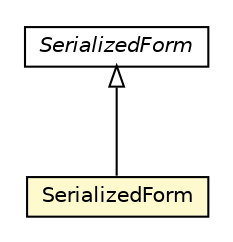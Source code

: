 #!/usr/local/bin/dot
#
# Class diagram 
# Generated by UMLGraph version 5.1 (http://www.umlgraph.org/)
#

digraph G {
	edge [fontname="Helvetica",fontsize=10,labelfontname="Helvetica",labelfontsize=10];
	node [fontname="Helvetica",fontsize=10,shape=plaintext];
	nodesep=0.25;
	ranksep=0.5;
	// pt.ist.fenixframework.core.AbstractDomainObjectAdapter.SerializedForm
	c5880 [label=<<table title="pt.ist.fenixframework.core.AbstractDomainObjectAdapter.SerializedForm" border="0" cellborder="1" cellspacing="0" cellpadding="2" port="p" bgcolor="lemonChiffon" href="./AbstractDomainObjectAdapter.SerializedForm.html">
		<tr><td><table border="0" cellspacing="0" cellpadding="1">
<tr><td align="center" balign="center"> SerializedForm </td></tr>
		</table></td></tr>
		</table>>, fontname="Helvetica", fontcolor="black", fontsize=10.0];
	// pt.ist.fenixframework.core.AbstractDomainObject.SerializedForm
	c5887 [label=<<table title="pt.ist.fenixframework.core.AbstractDomainObject.SerializedForm" border="0" cellborder="1" cellspacing="0" cellpadding="2" port="p" href="./AbstractDomainObject.SerializedForm.html">
		<tr><td><table border="0" cellspacing="0" cellpadding="1">
<tr><td align="center" balign="center"><font face="Helvetica-Oblique"> SerializedForm </font></td></tr>
		</table></td></tr>
		</table>>, fontname="Helvetica", fontcolor="black", fontsize=10.0];
	//pt.ist.fenixframework.core.AbstractDomainObjectAdapter.SerializedForm extends pt.ist.fenixframework.core.AbstractDomainObject.SerializedForm
	c5887:p -> c5880:p [dir=back,arrowtail=empty];
}

